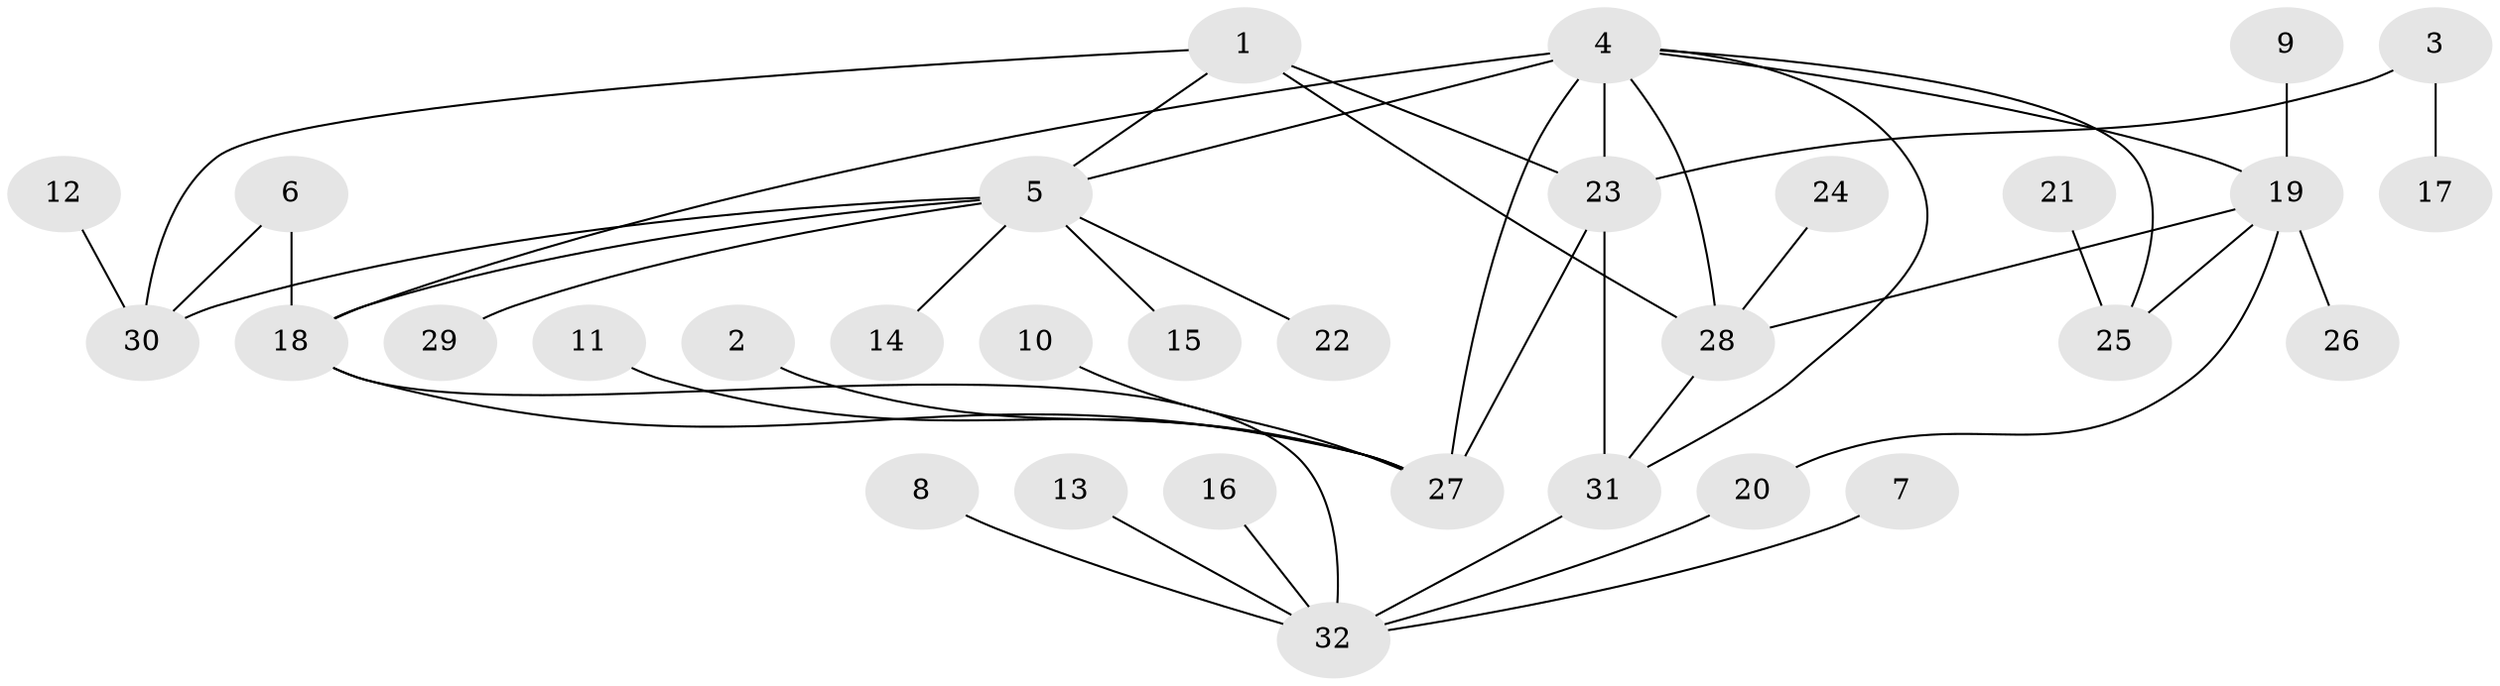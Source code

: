 // original degree distribution, {7: 0.03333333333333333, 4: 0.05, 3: 0.1, 10: 0.03333333333333333, 6: 0.016666666666666666, 5: 0.03333333333333333, 9: 0.016666666666666666, 8: 0.03333333333333333, 1: 0.5833333333333334, 2: 0.1}
// Generated by graph-tools (version 1.1) at 2025/02/03/09/25 03:02:50]
// undirected, 32 vertices, 44 edges
graph export_dot {
graph [start="1"]
  node [color=gray90,style=filled];
  1;
  2;
  3;
  4;
  5;
  6;
  7;
  8;
  9;
  10;
  11;
  12;
  13;
  14;
  15;
  16;
  17;
  18;
  19;
  20;
  21;
  22;
  23;
  24;
  25;
  26;
  27;
  28;
  29;
  30;
  31;
  32;
  1 -- 5 [weight=1.0];
  1 -- 23 [weight=1.0];
  1 -- 28 [weight=1.0];
  1 -- 30 [weight=1.0];
  2 -- 27 [weight=1.0];
  3 -- 17 [weight=1.0];
  3 -- 23 [weight=1.0];
  4 -- 5 [weight=1.0];
  4 -- 18 [weight=1.0];
  4 -- 19 [weight=1.0];
  4 -- 23 [weight=1.0];
  4 -- 25 [weight=1.0];
  4 -- 27 [weight=2.0];
  4 -- 28 [weight=1.0];
  4 -- 31 [weight=1.0];
  5 -- 14 [weight=1.0];
  5 -- 15 [weight=1.0];
  5 -- 18 [weight=1.0];
  5 -- 22 [weight=1.0];
  5 -- 29 [weight=1.0];
  5 -- 30 [weight=1.0];
  6 -- 18 [weight=1.0];
  6 -- 30 [weight=1.0];
  7 -- 32 [weight=1.0];
  8 -- 32 [weight=1.0];
  9 -- 19 [weight=1.0];
  10 -- 27 [weight=1.0];
  11 -- 27 [weight=1.0];
  12 -- 30 [weight=1.0];
  13 -- 32 [weight=1.0];
  16 -- 32 [weight=1.0];
  18 -- 27 [weight=1.0];
  18 -- 32 [weight=2.0];
  19 -- 20 [weight=1.0];
  19 -- 25 [weight=1.0];
  19 -- 26 [weight=1.0];
  19 -- 28 [weight=1.0];
  20 -- 32 [weight=1.0];
  21 -- 25 [weight=1.0];
  23 -- 27 [weight=1.0];
  23 -- 31 [weight=1.0];
  24 -- 28 [weight=1.0];
  28 -- 31 [weight=2.0];
  31 -- 32 [weight=2.0];
}
